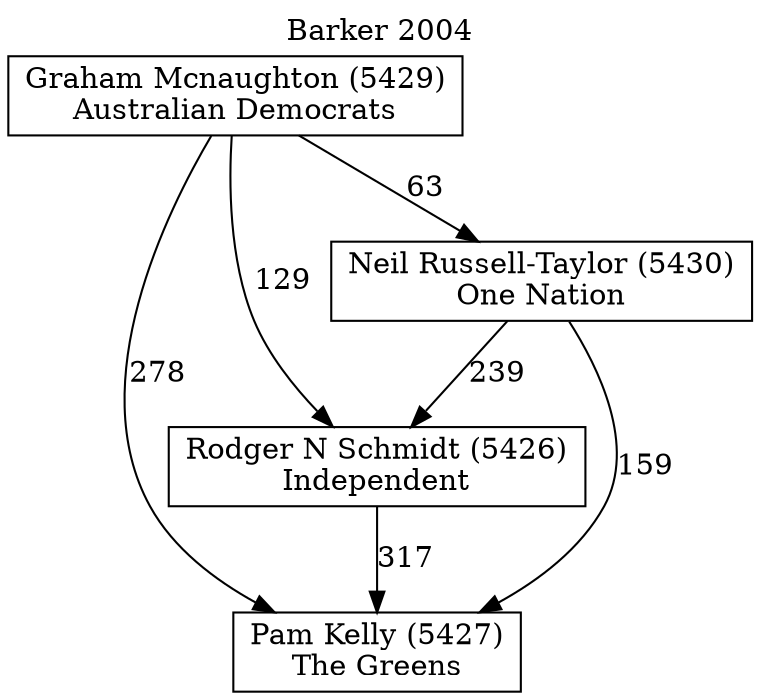 // House preference flow
digraph "Pam Kelly (5427)_Barker_2004" {
	graph [label="Barker 2004" labelloc=t mclimit=10]
	node [shape=box]
	"Pam Kelly (5427)" [label="Pam Kelly (5427)
The Greens"]
	"Rodger N Schmidt (5426)" [label="Rodger N Schmidt (5426)
Independent"]
	"Neil Russell-Taylor (5430)" [label="Neil Russell-Taylor (5430)
One Nation"]
	"Graham Mcnaughton (5429)" [label="Graham Mcnaughton (5429)
Australian Democrats"]
	"Pam Kelly (5427)" [label="Pam Kelly (5427)
The Greens"]
	"Neil Russell-Taylor (5430)" [label="Neil Russell-Taylor (5430)
One Nation"]
	"Graham Mcnaughton (5429)" [label="Graham Mcnaughton (5429)
Australian Democrats"]
	"Pam Kelly (5427)" [label="Pam Kelly (5427)
The Greens"]
	"Graham Mcnaughton (5429)" [label="Graham Mcnaughton (5429)
Australian Democrats"]
	"Graham Mcnaughton (5429)" [label="Graham Mcnaughton (5429)
Australian Democrats"]
	"Neil Russell-Taylor (5430)" [label="Neil Russell-Taylor (5430)
One Nation"]
	"Graham Mcnaughton (5429)" [label="Graham Mcnaughton (5429)
Australian Democrats"]
	"Graham Mcnaughton (5429)" [label="Graham Mcnaughton (5429)
Australian Democrats"]
	"Rodger N Schmidt (5426)" [label="Rodger N Schmidt (5426)
Independent"]
	"Neil Russell-Taylor (5430)" [label="Neil Russell-Taylor (5430)
One Nation"]
	"Graham Mcnaughton (5429)" [label="Graham Mcnaughton (5429)
Australian Democrats"]
	"Rodger N Schmidt (5426)" [label="Rodger N Schmidt (5426)
Independent"]
	"Graham Mcnaughton (5429)" [label="Graham Mcnaughton (5429)
Australian Democrats"]
	"Graham Mcnaughton (5429)" [label="Graham Mcnaughton (5429)
Australian Democrats"]
	"Neil Russell-Taylor (5430)" [label="Neil Russell-Taylor (5430)
One Nation"]
	"Graham Mcnaughton (5429)" [label="Graham Mcnaughton (5429)
Australian Democrats"]
	"Graham Mcnaughton (5429)" [label="Graham Mcnaughton (5429)
Australian Democrats"]
	"Rodger N Schmidt (5426)" -> "Pam Kelly (5427)" [label=317]
	"Neil Russell-Taylor (5430)" -> "Rodger N Schmidt (5426)" [label=239]
	"Graham Mcnaughton (5429)" -> "Neil Russell-Taylor (5430)" [label=63]
	"Neil Russell-Taylor (5430)" -> "Pam Kelly (5427)" [label=159]
	"Graham Mcnaughton (5429)" -> "Pam Kelly (5427)" [label=278]
	"Graham Mcnaughton (5429)" -> "Rodger N Schmidt (5426)" [label=129]
}

